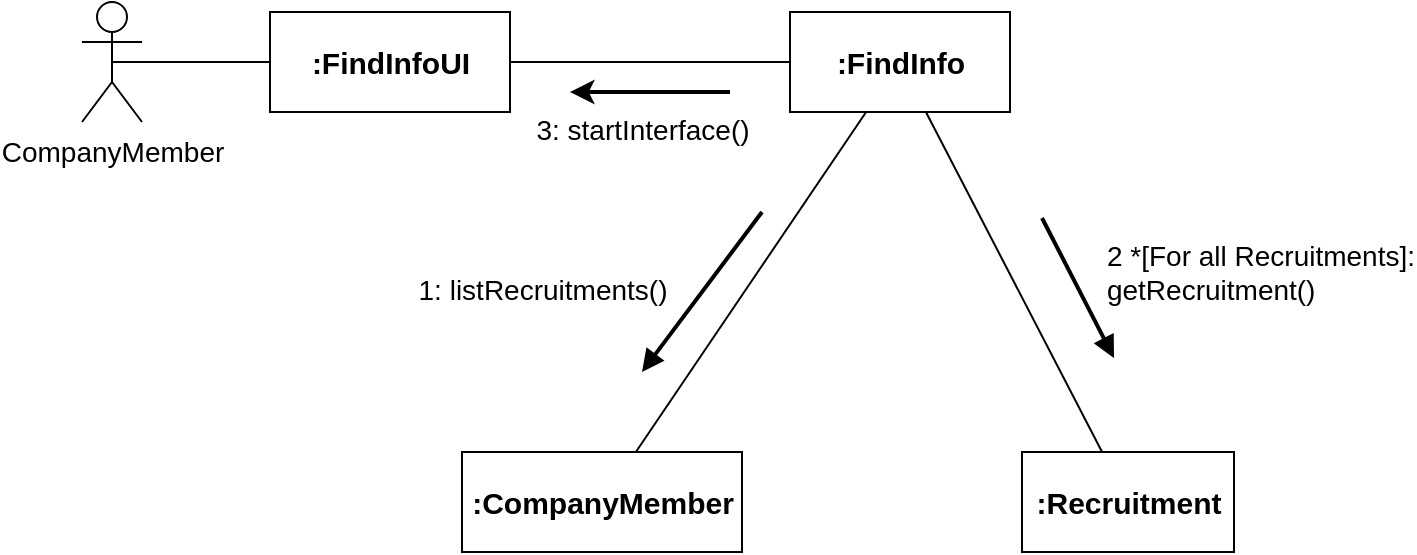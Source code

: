 <mxfile version="20.8.16" type="device" pages="4"><diagram id="Qk3yov_KOuVbgimBjbfm" name="채용정보 조회"><mxGraphModel dx="1773" dy="993" grid="1" gridSize="10" guides="1" tooltips="1" connect="1" arrows="1" fold="1" page="1" pageScale="1" pageWidth="1169" pageHeight="827" math="0" shadow="0"><root><mxCell id="0"/><mxCell id="1" parent="0"/><mxCell id="JygePTQNzt2H9mtvgiz9-1" style="edgeStyle=none;rounded=0;orthogonalLoop=1;jettySize=auto;html=1;exitX=0.5;exitY=0.5;exitDx=0;exitDy=0;exitPerimeter=0;endArrow=none;endFill=0;" edge="1" parent="1" source="JygePTQNzt2H9mtvgiz9-2" target="JygePTQNzt2H9mtvgiz9-4"><mxGeometry relative="1" as="geometry"/></mxCell><mxCell id="JygePTQNzt2H9mtvgiz9-2" value="&lt;font style=&quot;font-size: 14px;&quot;&gt;CompanyMember&lt;/font&gt;" style="shape=umlActor;verticalLabelPosition=bottom;verticalAlign=top;html=1;" vertex="1" parent="1"><mxGeometry x="160" y="305" width="30" height="60" as="geometry"/></mxCell><mxCell id="JygePTQNzt2H9mtvgiz9-3" style="rounded=0;orthogonalLoop=1;jettySize=auto;html=1;endArrow=none;endFill=0;" edge="1" parent="1" source="JygePTQNzt2H9mtvgiz9-4" target="JygePTQNzt2H9mtvgiz9-8"><mxGeometry relative="1" as="geometry"/></mxCell><mxCell id="JygePTQNzt2H9mtvgiz9-4" value="&lt;font style=&quot;font-size: 15px;&quot;&gt;&lt;b&gt;:FindInfoUI&lt;/b&gt;&lt;/font&gt;" style="html=1;" vertex="1" parent="1"><mxGeometry x="254" y="310" width="120" height="50" as="geometry"/></mxCell><mxCell id="JygePTQNzt2H9mtvgiz9-5" value="&lt;font style=&quot;font-size: 15px;&quot;&gt;:Recruitment&lt;/font&gt;" style="html=1;fontStyle=1" vertex="1" parent="1"><mxGeometry x="630" y="530" width="106" height="50" as="geometry"/></mxCell><mxCell id="JygePTQNzt2H9mtvgiz9-6" style="rounded=0;orthogonalLoop=1;jettySize=auto;html=1;endArrow=none;endFill=0;" edge="1" parent="1" source="JygePTQNzt2H9mtvgiz9-8" target="JygePTQNzt2H9mtvgiz9-5"><mxGeometry relative="1" as="geometry"/></mxCell><mxCell id="JygePTQNzt2H9mtvgiz9-7" style="edgeStyle=none;shape=connector;rounded=0;orthogonalLoop=1;jettySize=auto;html=1;labelBackgroundColor=default;strokeColor=default;strokeWidth=1;fontFamily=Helvetica;fontSize=11;fontColor=default;endArrow=none;endFill=0;" edge="1" parent="1" source="JygePTQNzt2H9mtvgiz9-8" target="JygePTQNzt2H9mtvgiz9-12"><mxGeometry relative="1" as="geometry"/></mxCell><mxCell id="JygePTQNzt2H9mtvgiz9-8" value="&lt;font style=&quot;font-size: 15px;&quot;&gt;&lt;b&gt;:FindInfo&lt;/b&gt;&lt;/font&gt;" style="html=1;" vertex="1" parent="1"><mxGeometry x="514" y="310" width="110" height="50" as="geometry"/></mxCell><mxCell id="JygePTQNzt2H9mtvgiz9-9" style="edgeStyle=none;rounded=0;orthogonalLoop=1;jettySize=auto;html=1;exitX=1;exitY=0;exitDx=0;exitDy=0;endArrow=none;endFill=0;" edge="1" parent="1" source="JygePTQNzt2H9mtvgiz9-4" target="JygePTQNzt2H9mtvgiz9-4"><mxGeometry relative="1" as="geometry"/></mxCell><mxCell id="JygePTQNzt2H9mtvgiz9-11" value="&lt;font style=&quot;font-size: 14px;&quot;&gt;3: startInterface()&lt;/font&gt;" style="html=1;verticalAlign=bottom;endArrow=none;rounded=0;labelBackgroundColor=default;strokeColor=default;fontFamily=Helvetica;fontSize=15;fontColor=default;shape=connector;startArrow=classic;startFill=1;endFill=0;strokeWidth=2;" edge="1" parent="1"><mxGeometry x="-0.1" y="-30" width="80" relative="1" as="geometry"><mxPoint x="404" y="350" as="sourcePoint"/><mxPoint x="484" y="350" as="targetPoint"/><mxPoint as="offset"/></mxGeometry></mxCell><mxCell id="JygePTQNzt2H9mtvgiz9-12" value="&lt;font style=&quot;font-size: 15px;&quot;&gt;:CompanyMember&lt;/font&gt;" style="html=1;fontFamily=Helvetica;fontSize=14;fontColor=default;fontStyle=1" vertex="1" parent="1"><mxGeometry x="350" y="530" width="140" height="50" as="geometry"/></mxCell><mxCell id="JygePTQNzt2H9mtvgiz9-13" value="&lt;div style=&quot;text-align: left; font-size: 14px;&quot;&gt;&lt;font style=&quot;font-size: 14px;&quot;&gt;2 *[For all Recruitments]:&lt;/font&gt;&lt;/div&gt;&lt;div style=&quot;text-align: left; font-size: 14px;&quot;&gt;&lt;font style=&quot;font-size: 14px;&quot;&gt;getRecruitment()&lt;/font&gt;&lt;/div&gt;" style="html=1;verticalAlign=bottom;endArrow=block;rounded=0;arcSize=20;strokeWidth=2;" edge="1" parent="1"><mxGeometry x="1" y="77" width="80" relative="1" as="geometry"><mxPoint x="640" y="413" as="sourcePoint"/><mxPoint x="676" y="483" as="targetPoint"/><mxPoint x="5" y="12" as="offset"/></mxGeometry></mxCell><mxCell id="JygePTQNzt2H9mtvgiz9-15" value="&lt;div style=&quot;text-align: left;&quot;&gt;&lt;font style=&quot;font-size: 14px;&quot;&gt;1: listRecruitments()&lt;/font&gt;&lt;/div&gt;" style="html=1;verticalAlign=bottom;endArrow=block;rounded=0;arcSize=20;strokeWidth=2;" edge="1" parent="1"><mxGeometry x="1" y="-58" width="80" relative="1" as="geometry"><mxPoint x="500" y="410" as="sourcePoint"/><mxPoint x="440" y="490" as="targetPoint"/><mxPoint x="-4" y="5" as="offset"/></mxGeometry></mxCell></root></mxGraphModel></diagram><diagram name="채용정보 수정" id="SkxvwdP1Iv8XPE19Aj1C"><mxGraphModel dx="1773" dy="993" grid="1" gridSize="10" guides="1" tooltips="1" connect="1" arrows="1" fold="1" page="1" pageScale="1" pageWidth="1169" pageHeight="827" math="0" shadow="0"><root><mxCell id="0"/><mxCell id="1" parent="0"/><mxCell id="oFHdqCwaMTa-f9KcaRDP-12" style="edgeStyle=none;rounded=0;orthogonalLoop=1;jettySize=auto;html=1;exitX=0.5;exitY=0.5;exitDx=0;exitDy=0;exitPerimeter=0;endArrow=none;endFill=0;" edge="1" parent="1" source="oFHdqCwaMTa-f9KcaRDP-2" target="oFHdqCwaMTa-f9KcaRDP-7"><mxGeometry relative="1" as="geometry"/></mxCell><mxCell id="oFHdqCwaMTa-f9KcaRDP-2" value="&lt;font style=&quot;font-size: 14px;&quot;&gt;CompanyMember&lt;/font&gt;" style="shape=umlActor;verticalLabelPosition=bottom;verticalAlign=top;html=1;" vertex="1" parent="1"><mxGeometry x="44" y="305" width="30" height="60" as="geometry"/></mxCell><mxCell id="oFHdqCwaMTa-f9KcaRDP-10" style="rounded=0;orthogonalLoop=1;jettySize=auto;html=1;endArrow=none;endFill=0;" edge="1" parent="1" source="oFHdqCwaMTa-f9KcaRDP-7" target="oFHdqCwaMTa-f9KcaRDP-9"><mxGeometry relative="1" as="geometry"/></mxCell><mxCell id="oFHdqCwaMTa-f9KcaRDP-7" value="&lt;font style=&quot;font-size: 15px;&quot;&gt;&lt;b&gt;:ChangeInfoUI&lt;/b&gt;&lt;/font&gt;" style="html=1;" vertex="1" parent="1"><mxGeometry x="220" y="310" width="120" height="50" as="geometry"/></mxCell><mxCell id="oFHdqCwaMTa-f9KcaRDP-8" value="&lt;font style=&quot;font-size: 15px;&quot;&gt;:Recruitment&lt;/font&gt;" style="html=1;fontStyle=1" vertex="1" parent="1"><mxGeometry x="730" y="580" width="106" height="50" as="geometry"/></mxCell><mxCell id="oFHdqCwaMTa-f9KcaRDP-11" style="rounded=0;orthogonalLoop=1;jettySize=auto;html=1;endArrow=none;endFill=0;" edge="1" parent="1" source="oFHdqCwaMTa-f9KcaRDP-9" target="oFHdqCwaMTa-f9KcaRDP-8"><mxGeometry relative="1" as="geometry"/></mxCell><mxCell id="oFHdqCwaMTa-f9KcaRDP-31" style="edgeStyle=none;shape=connector;rounded=0;orthogonalLoop=1;jettySize=auto;html=1;labelBackgroundColor=default;strokeColor=default;strokeWidth=1;fontFamily=Helvetica;fontSize=11;fontColor=default;endArrow=none;endFill=0;" edge="1" parent="1" source="oFHdqCwaMTa-f9KcaRDP-9" target="oFHdqCwaMTa-f9KcaRDP-28"><mxGeometry relative="1" as="geometry"/></mxCell><mxCell id="oFHdqCwaMTa-f9KcaRDP-9" value="&lt;font style=&quot;font-size: 15px;&quot;&gt;&lt;b&gt;:ChangeInfo&lt;/b&gt;&lt;/font&gt;" style="html=1;" vertex="1" parent="1"><mxGeometry x="540" y="310" width="110" height="50" as="geometry"/></mxCell><mxCell id="oFHdqCwaMTa-f9KcaRDP-13" style="edgeStyle=none;rounded=0;orthogonalLoop=1;jettySize=auto;html=1;exitX=1;exitY=0;exitDx=0;exitDy=0;endArrow=none;endFill=0;" edge="1" parent="1" source="oFHdqCwaMTa-f9KcaRDP-7" target="oFHdqCwaMTa-f9KcaRDP-7"><mxGeometry relative="1" as="geometry"/></mxCell><mxCell id="oFHdqCwaMTa-f9KcaRDP-19" value="&lt;div style=&quot;text-align: left; font-size: 14px;&quot;&gt;&lt;font style=&quot;font-size: 14px;&quot;&gt;4: selectRecruitment()&lt;/font&gt;&lt;/div&gt;&lt;div style=&quot;text-align: left; font-size: 14px;&quot;&gt;&lt;font style=&quot;font-size: 14px;&quot;&gt;5: changeRecruitment()&lt;/font&gt;&lt;/div&gt;" style="html=1;verticalAlign=bottom;endArrow=block;rounded=0;arcSize=20;strokeWidth=2;" edge="1" parent="1"><mxGeometry y="10" width="80" relative="1" as="geometry"><mxPoint x="104" y="320" as="sourcePoint"/><mxPoint x="184" y="320" as="targetPoint"/><mxPoint as="offset"/></mxGeometry></mxCell><mxCell id="oFHdqCwaMTa-f9KcaRDP-22" value="&lt;font style=&quot;font-size: 14px;&quot;&gt;3: startInterface()&lt;/font&gt;" style="html=1;verticalAlign=bottom;endArrow=none;rounded=0;labelBackgroundColor=default;strokeColor=default;fontFamily=Helvetica;fontSize=15;fontColor=default;shape=connector;startArrow=classic;startFill=1;endFill=0;strokeWidth=2;" edge="1" parent="1"><mxGeometry y="-30" width="80" relative="1" as="geometry"><mxPoint x="400" y="350" as="sourcePoint"/><mxPoint x="480" y="350" as="targetPoint"/><mxPoint as="offset"/></mxGeometry></mxCell><mxCell id="oFHdqCwaMTa-f9KcaRDP-28" value="&lt;font style=&quot;font-size: 15px;&quot;&gt;:CompanyMember&lt;/font&gt;" style="html=1;fontFamily=Helvetica;fontSize=14;fontColor=default;fontStyle=1" vertex="1" parent="1"><mxGeometry x="390" y="580" width="140" height="50" as="geometry"/></mxCell><mxCell id="oFHdqCwaMTa-f9KcaRDP-32" value="&lt;div style=&quot;text-align: left; font-size: 14px;&quot;&gt;&lt;font style=&quot;font-size: 14px;&quot;&gt;2 *[For all Recruitments]:&lt;/font&gt;&lt;/div&gt;&lt;div style=&quot;text-align: left; font-size: 14px;&quot;&gt;&lt;font style=&quot;font-size: 14px;&quot;&gt;getRecruitment()&lt;/font&gt;&lt;/div&gt;&lt;div style=&quot;text-align: left; font-size: 14px;&quot;&gt;&lt;font style=&quot;font-size: 14px;&quot;&gt;4.2: getRecruitmentDetails()&lt;/font&gt;&lt;/div&gt;&lt;div style=&quot;text-align: left; font-size: 14px;&quot;&gt;&lt;font style=&quot;font-size: 14px;&quot;&gt;5.2: setDetails()&lt;/font&gt;&lt;/div&gt;" style="html=1;verticalAlign=bottom;endArrow=block;rounded=0;arcSize=20;strokeWidth=2;" edge="1" parent="1"><mxGeometry x="1" y="82" width="80" relative="1" as="geometry"><mxPoint x="680" y="420" as="sourcePoint"/><mxPoint x="730" y="490" as="targetPoint"/><mxPoint x="13" y="28" as="offset"/></mxGeometry></mxCell><mxCell id="oFHdqCwaMTa-f9KcaRDP-33" value="&lt;div style=&quot;text-align: left; font-size: 14px;&quot;&gt;&lt;font style=&quot;font-size: 14px;&quot;&gt;4.1: showRecruitments()&lt;/font&gt;&lt;/div&gt;&lt;div style=&quot;text-align: left; font-size: 14px;&quot;&gt;&lt;font style=&quot;font-size: 14px;&quot;&gt;5.1: changeRecruitmentDetails&lt;/font&gt;&lt;/div&gt;" style="html=1;verticalAlign=bottom;endArrow=block;rounded=0;arcSize=20;strokeWidth=2;" edge="1" parent="1"><mxGeometry x="0.25" y="10" width="80" relative="1" as="geometry"><mxPoint x="400" y="320" as="sourcePoint"/><mxPoint x="480" y="320" as="targetPoint"/><mxPoint x="-1" as="offset"/></mxGeometry></mxCell><mxCell id="oFHdqCwaMTa-f9KcaRDP-35" value="&lt;div style=&quot;text-align: left;&quot;&gt;&lt;font style=&quot;font-size: 14px;&quot;&gt;1: listRecruitments()&lt;/font&gt;&lt;/div&gt;" style="html=1;verticalAlign=bottom;endArrow=block;rounded=0;arcSize=20;strokeWidth=2;" edge="1" parent="1"><mxGeometry x="0.84" y="-56" width="80" relative="1" as="geometry"><mxPoint x="530" y="430" as="sourcePoint"/><mxPoint x="480" y="510" as="targetPoint"/><mxPoint as="offset"/></mxGeometry></mxCell></root></mxGraphModel></diagram><diagram id="iZzeL3lRgaTkrMxem_AI" name="채용정보 삭제"><mxGraphModel dx="1773" dy="993" grid="1" gridSize="10" guides="1" tooltips="1" connect="1" arrows="1" fold="1" page="1" pageScale="1" pageWidth="1169" pageHeight="827" math="0" shadow="0"><root><mxCell id="0"/><mxCell id="1" parent="0"/><mxCell id="Nb_e65q1xBTjWRMG4n7f-1" style="edgeStyle=none;rounded=0;orthogonalLoop=1;jettySize=auto;html=1;exitX=0.5;exitY=0.5;exitDx=0;exitDy=0;exitPerimeter=0;endArrow=none;endFill=0;" edge="1" parent="1" source="Nb_e65q1xBTjWRMG4n7f-2" target="Nb_e65q1xBTjWRMG4n7f-4"><mxGeometry relative="1" as="geometry"/></mxCell><mxCell id="Nb_e65q1xBTjWRMG4n7f-2" value="&lt;font style=&quot;font-size: 14px;&quot;&gt;CompanyMember&lt;/font&gt;" style="shape=umlActor;verticalLabelPosition=bottom;verticalAlign=top;html=1;" vertex="1" parent="1"><mxGeometry x="40" y="305" width="30" height="60" as="geometry"/></mxCell><mxCell id="Nb_e65q1xBTjWRMG4n7f-3" style="rounded=0;orthogonalLoop=1;jettySize=auto;html=1;endArrow=none;endFill=0;" edge="1" parent="1" source="Nb_e65q1xBTjWRMG4n7f-4" target="Nb_e65q1xBTjWRMG4n7f-8"><mxGeometry relative="1" as="geometry"/></mxCell><mxCell id="Nb_e65q1xBTjWRMG4n7f-4" value="&lt;font style=&quot;font-size: 15px;&quot;&gt;&lt;b&gt;:RemoveInfoUI&lt;/b&gt;&lt;/font&gt;" style="html=1;" vertex="1" parent="1"><mxGeometry x="230" y="310" width="120" height="50" as="geometry"/></mxCell><mxCell id="Nb_e65q1xBTjWRMG4n7f-5" value="&lt;font style=&quot;font-size: 15px;&quot;&gt;:Recruitment&lt;/font&gt;" style="html=1;fontStyle=1" vertex="1" parent="1"><mxGeometry x="700" y="580" width="106" height="50" as="geometry"/></mxCell><mxCell id="Nb_e65q1xBTjWRMG4n7f-6" style="rounded=0;orthogonalLoop=1;jettySize=auto;html=1;endArrow=none;endFill=0;" edge="1" parent="1" source="Nb_e65q1xBTjWRMG4n7f-8" target="Nb_e65q1xBTjWRMG4n7f-5"><mxGeometry relative="1" as="geometry"/></mxCell><mxCell id="Nb_e65q1xBTjWRMG4n7f-7" style="edgeStyle=none;shape=connector;rounded=0;orthogonalLoop=1;jettySize=auto;html=1;labelBackgroundColor=default;strokeColor=default;strokeWidth=1;fontFamily=Helvetica;fontSize=11;fontColor=default;endArrow=none;endFill=0;" edge="1" parent="1" source="Nb_e65q1xBTjWRMG4n7f-8" target="Nb_e65q1xBTjWRMG4n7f-12"><mxGeometry relative="1" as="geometry"/></mxCell><mxCell id="Nb_e65q1xBTjWRMG4n7f-8" value="&lt;font style=&quot;font-size: 15px;&quot;&gt;&lt;b&gt;:RemoveInfo&lt;/b&gt;&lt;/font&gt;" style="html=1;" vertex="1" parent="1"><mxGeometry x="540" y="310" width="110" height="50" as="geometry"/></mxCell><mxCell id="Nb_e65q1xBTjWRMG4n7f-9" style="edgeStyle=none;rounded=0;orthogonalLoop=1;jettySize=auto;html=1;exitX=1;exitY=0;exitDx=0;exitDy=0;endArrow=none;endFill=0;" edge="1" parent="1" source="Nb_e65q1xBTjWRMG4n7f-4" target="Nb_e65q1xBTjWRMG4n7f-4"><mxGeometry relative="1" as="geometry"/></mxCell><mxCell id="Nb_e65q1xBTjWRMG4n7f-10" value="&lt;div style=&quot;text-align: left; font-size: 14px;&quot;&gt;&lt;font style=&quot;font-size: 14px;&quot;&gt;4: selectRecruitment()&lt;/font&gt;&lt;/div&gt;&lt;div style=&quot;text-align: left; font-size: 14px;&quot;&gt;&lt;font style=&quot;font-size: 14px;&quot;&gt;5: removeRecruitment()&lt;/font&gt;&lt;/div&gt;" style="html=1;verticalAlign=bottom;endArrow=block;rounded=0;arcSize=20;strokeWidth=2;" edge="1" parent="1"><mxGeometry y="10" width="80" relative="1" as="geometry"><mxPoint x="110" y="320" as="sourcePoint"/><mxPoint x="190" y="320" as="targetPoint"/><mxPoint as="offset"/></mxGeometry></mxCell><mxCell id="Nb_e65q1xBTjWRMG4n7f-11" value="&lt;font style=&quot;font-size: 14px;&quot;&gt;3: startInterface()&lt;/font&gt;" style="html=1;verticalAlign=bottom;endArrow=none;rounded=0;labelBackgroundColor=default;strokeColor=default;fontFamily=Helvetica;fontSize=15;fontColor=default;shape=connector;startArrow=classic;startFill=1;endFill=0;strokeWidth=2;" edge="1" parent="1"><mxGeometry y="-30" width="80" relative="1" as="geometry"><mxPoint x="410" y="350" as="sourcePoint"/><mxPoint x="490" y="350" as="targetPoint"/><mxPoint as="offset"/></mxGeometry></mxCell><mxCell id="Nb_e65q1xBTjWRMG4n7f-12" value="&lt;font style=&quot;font-size: 15px;&quot;&gt;:CompanyMember&lt;/font&gt;" style="html=1;fontFamily=Helvetica;fontSize=14;fontColor=default;fontStyle=1" vertex="1" parent="1"><mxGeometry x="410" y="580" width="140" height="50" as="geometry"/></mxCell><mxCell id="Nb_e65q1xBTjWRMG4n7f-13" value="&lt;div style=&quot;text-align: left; font-size: 14px;&quot;&gt;&lt;font style=&quot;font-size: 14px;&quot;&gt;2 *[For all Recruitments]:&lt;/font&gt;&lt;/div&gt;&lt;div style=&quot;text-align: left; font-size: 14px;&quot;&gt;&lt;font style=&quot;font-size: 14px;&quot;&gt;getRecruitment()&lt;/font&gt;&lt;/div&gt;&lt;div style=&quot;text-align: left; font-size: 14px;&quot;&gt;&lt;font style=&quot;font-size: 14px;&quot;&gt;4.2: getRecruitmentDetails()&lt;/font&gt;&lt;/div&gt;&lt;div style=&quot;text-align: left; font-size: 14px;&quot;&gt;&lt;font style=&quot;font-size: 14px;&quot;&gt;5.2: deleteRecruitment()&lt;/font&gt;&lt;/div&gt;" style="html=1;verticalAlign=bottom;endArrow=block;rounded=0;arcSize=20;strokeWidth=2;" edge="1" parent="1"><mxGeometry x="1" y="82" width="80" relative="1" as="geometry"><mxPoint x="660" y="410" as="sourcePoint"/><mxPoint x="714" y="500" as="targetPoint"/><mxPoint x="13" y="28" as="offset"/></mxGeometry></mxCell><mxCell id="Nb_e65q1xBTjWRMG4n7f-14" value="&lt;div style=&quot;text-align: left; font-size: 14px;&quot;&gt;&lt;font style=&quot;font-size: 14px;&quot;&gt;4.1: showRecruitments()&lt;/font&gt;&lt;/div&gt;&lt;div style=&quot;text-align: left; font-size: 14px;&quot;&gt;&lt;font style=&quot;font-size: 14px;&quot;&gt;5.1: removeRecruitment()&lt;/font&gt;&lt;/div&gt;" style="html=1;verticalAlign=bottom;endArrow=block;rounded=0;arcSize=20;strokeWidth=2;" edge="1" parent="1"><mxGeometry y="10" width="80" relative="1" as="geometry"><mxPoint x="410" y="320" as="sourcePoint"/><mxPoint x="490" y="320" as="targetPoint"/><mxPoint as="offset"/></mxGeometry></mxCell><mxCell id="Nb_e65q1xBTjWRMG4n7f-15" value="&lt;div style=&quot;text-align: left;&quot;&gt;&lt;font style=&quot;font-size: 14px;&quot;&gt;1: listRecruitments()&lt;/font&gt;&lt;/div&gt;" style="html=1;verticalAlign=bottom;endArrow=block;rounded=0;arcSize=20;strokeWidth=2;" edge="1" parent="1"><mxGeometry x="0.84" y="-56" width="80" relative="1" as="geometry"><mxPoint x="540" y="430" as="sourcePoint"/><mxPoint x="490" y="510" as="targetPoint"/><mxPoint as="offset"/></mxGeometry></mxCell></root></mxGraphModel></diagram><diagram id="8zFNbvg8Muolg_GN8lB7" name="채용 마감처리"><mxGraphModel dx="1773" dy="993" grid="1" gridSize="10" guides="1" tooltips="1" connect="1" arrows="1" fold="1" page="1" pageScale="1" pageWidth="1169" pageHeight="827" math="0" shadow="0"><root><mxCell id="0"/><mxCell id="1" parent="0"/><mxCell id="8AVDuS1lYGLzEMxTTe3C-1" style="edgeStyle=none;rounded=0;orthogonalLoop=1;jettySize=auto;html=1;exitX=0.5;exitY=0.5;exitDx=0;exitDy=0;exitPerimeter=0;endArrow=none;endFill=0;" edge="1" parent="1" source="8AVDuS1lYGLzEMxTTe3C-2" target="8AVDuS1lYGLzEMxTTe3C-4"><mxGeometry relative="1" as="geometry"/></mxCell><mxCell id="8AVDuS1lYGLzEMxTTe3C-2" value="&lt;font style=&quot;font-size: 14px;&quot;&gt;CompanyMember&lt;/font&gt;" style="shape=umlActor;verticalLabelPosition=bottom;verticalAlign=top;html=1;" vertex="1" parent="1"><mxGeometry x="44" y="305" width="30" height="60" as="geometry"/></mxCell><mxCell id="8AVDuS1lYGLzEMxTTe3C-3" style="rounded=0;orthogonalLoop=1;jettySize=auto;html=1;endArrow=none;endFill=0;" edge="1" parent="1" source="8AVDuS1lYGLzEMxTTe3C-4" target="8AVDuS1lYGLzEMxTTe3C-8"><mxGeometry relative="1" as="geometry"/></mxCell><mxCell id="8AVDuS1lYGLzEMxTTe3C-4" value="&lt;font style=&quot;font-size: 15px;&quot;&gt;&lt;b&gt;:CloseDeadlineUI&lt;/b&gt;&lt;/font&gt;" style="html=1;" vertex="1" parent="1"><mxGeometry x="214" y="310" width="136" height="50" as="geometry"/></mxCell><mxCell id="8AVDuS1lYGLzEMxTTe3C-5" value="&lt;font style=&quot;font-size: 15px;&quot;&gt;:Recruitment&lt;/font&gt;" style="html=1;fontStyle=1" vertex="1" parent="1"><mxGeometry x="680" y="580" width="106" height="50" as="geometry"/></mxCell><mxCell id="8AVDuS1lYGLzEMxTTe3C-6" style="rounded=0;orthogonalLoop=1;jettySize=auto;html=1;endArrow=none;endFill=0;" edge="1" parent="1" source="8AVDuS1lYGLzEMxTTe3C-8" target="8AVDuS1lYGLzEMxTTe3C-5"><mxGeometry relative="1" as="geometry"/></mxCell><mxCell id="8AVDuS1lYGLzEMxTTe3C-7" style="edgeStyle=none;shape=connector;rounded=0;orthogonalLoop=1;jettySize=auto;html=1;labelBackgroundColor=default;strokeColor=default;strokeWidth=1;fontFamily=Helvetica;fontSize=11;fontColor=default;endArrow=none;endFill=0;" edge="1" parent="1" source="8AVDuS1lYGLzEMxTTe3C-8" target="8AVDuS1lYGLzEMxTTe3C-12"><mxGeometry relative="1" as="geometry"/></mxCell><mxCell id="8AVDuS1lYGLzEMxTTe3C-8" value="&lt;font style=&quot;font-size: 15px;&quot;&gt;&lt;b&gt;:CloseDeadline&lt;/b&gt;&lt;/font&gt;" style="html=1;" vertex="1" parent="1"><mxGeometry x="514" y="310" width="116" height="50" as="geometry"/></mxCell><mxCell id="8AVDuS1lYGLzEMxTTe3C-9" style="edgeStyle=none;rounded=0;orthogonalLoop=1;jettySize=auto;html=1;exitX=1;exitY=0;exitDx=0;exitDy=0;endArrow=none;endFill=0;" edge="1" parent="1" source="8AVDuS1lYGLzEMxTTe3C-4" target="8AVDuS1lYGLzEMxTTe3C-4"><mxGeometry relative="1" as="geometry"/></mxCell><mxCell id="8AVDuS1lYGLzEMxTTe3C-10" value="&lt;div style=&quot;text-align: left; font-size: 14px;&quot;&gt;&lt;font style=&quot;font-size: 14px;&quot;&gt;4: selectRecruitment()&lt;/font&gt;&lt;/div&gt;&lt;div style=&quot;text-align: left; font-size: 14px;&quot;&gt;&lt;font style=&quot;font-size: 14px;&quot;&gt;5: closeDeadline()&lt;/font&gt;&lt;/div&gt;" style="html=1;verticalAlign=bottom;endArrow=block;rounded=0;arcSize=20;strokeWidth=2;" edge="1" parent="1"><mxGeometry y="10" width="80" relative="1" as="geometry"><mxPoint x="104" y="320" as="sourcePoint"/><mxPoint x="184" y="320" as="targetPoint"/><mxPoint as="offset"/></mxGeometry></mxCell><mxCell id="8AVDuS1lYGLzEMxTTe3C-11" value="&lt;font style=&quot;font-size: 14px;&quot;&gt;3: startInterface()&lt;/font&gt;" style="html=1;verticalAlign=bottom;endArrow=none;rounded=0;labelBackgroundColor=default;strokeColor=default;fontFamily=Helvetica;fontSize=15;fontColor=default;shape=connector;startArrow=classic;startFill=1;endFill=0;strokeWidth=2;" edge="1" parent="1"><mxGeometry y="-30" width="80" relative="1" as="geometry"><mxPoint x="400" y="350" as="sourcePoint"/><mxPoint x="480" y="350" as="targetPoint"/><mxPoint as="offset"/></mxGeometry></mxCell><mxCell id="8AVDuS1lYGLzEMxTTe3C-12" value="&lt;font style=&quot;font-size: 15px;&quot;&gt;:CompanyMember&lt;/font&gt;" style="html=1;fontFamily=Helvetica;fontSize=14;fontColor=default;fontStyle=1" vertex="1" parent="1"><mxGeometry x="294" y="580" width="140" height="50" as="geometry"/></mxCell><mxCell id="8AVDuS1lYGLzEMxTTe3C-13" value="&lt;div style=&quot;text-align: left; font-size: 14px;&quot;&gt;&lt;font style=&quot;font-size: 14px;&quot;&gt;2 *[For all Recruitments]:&lt;/font&gt;&lt;/div&gt;&lt;div style=&quot;text-align: left; font-size: 14px;&quot;&gt;&lt;font style=&quot;font-size: 14px;&quot;&gt;getRecruitment()&lt;/font&gt;&lt;/div&gt;&lt;div style=&quot;text-align: left; font-size: 14px;&quot;&gt;&lt;font style=&quot;font-size: 14px;&quot;&gt;4.2: getRecruitmentDetails()&lt;/font&gt;&lt;/div&gt;&lt;div style=&quot;text-align: left; font-size: 14px;&quot;&gt;&lt;font style=&quot;font-size: 14px;&quot;&gt;5.2: setDeadline()&lt;/font&gt;&lt;/div&gt;" style="html=1;verticalAlign=bottom;endArrow=block;rounded=0;arcSize=20;strokeWidth=2;" edge="1" parent="1"><mxGeometry x="1" y="82" width="80" relative="1" as="geometry"><mxPoint x="664" y="430" as="sourcePoint"/><mxPoint x="710" y="510" as="targetPoint"/><mxPoint x="13" y="28" as="offset"/></mxGeometry></mxCell><mxCell id="8AVDuS1lYGLzEMxTTe3C-14" value="&lt;div style=&quot;text-align: left; font-size: 14px;&quot;&gt;&lt;font style=&quot;font-size: 14px;&quot;&gt;4.1: showRecruitments()&lt;/font&gt;&lt;/div&gt;&lt;div style=&quot;text-align: left; font-size: 14px;&quot;&gt;&lt;font style=&quot;font-size: 14px;&quot;&gt;5.1: closeDeadline()&lt;/font&gt;&lt;/div&gt;" style="html=1;verticalAlign=bottom;endArrow=block;rounded=0;arcSize=20;strokeWidth=2;" edge="1" parent="1"><mxGeometry y="10" width="80" relative="1" as="geometry"><mxPoint x="400" y="320" as="sourcePoint"/><mxPoint x="480" y="320" as="targetPoint"/><mxPoint as="offset"/></mxGeometry></mxCell><mxCell id="8AVDuS1lYGLzEMxTTe3C-15" value="&lt;div style=&quot;text-align: left;&quot;&gt;&lt;font style=&quot;font-size: 14px;&quot;&gt;1: listRecruitments()&lt;/font&gt;&lt;/div&gt;" style="html=1;verticalAlign=bottom;endArrow=block;rounded=0;arcSize=20;strokeWidth=2;" edge="1" parent="1"><mxGeometry x="0.84" y="-56" width="80" relative="1" as="geometry"><mxPoint x="454" y="450" as="sourcePoint"/><mxPoint x="394" y="530" as="targetPoint"/><mxPoint as="offset"/></mxGeometry></mxCell></root></mxGraphModel></diagram></mxfile>